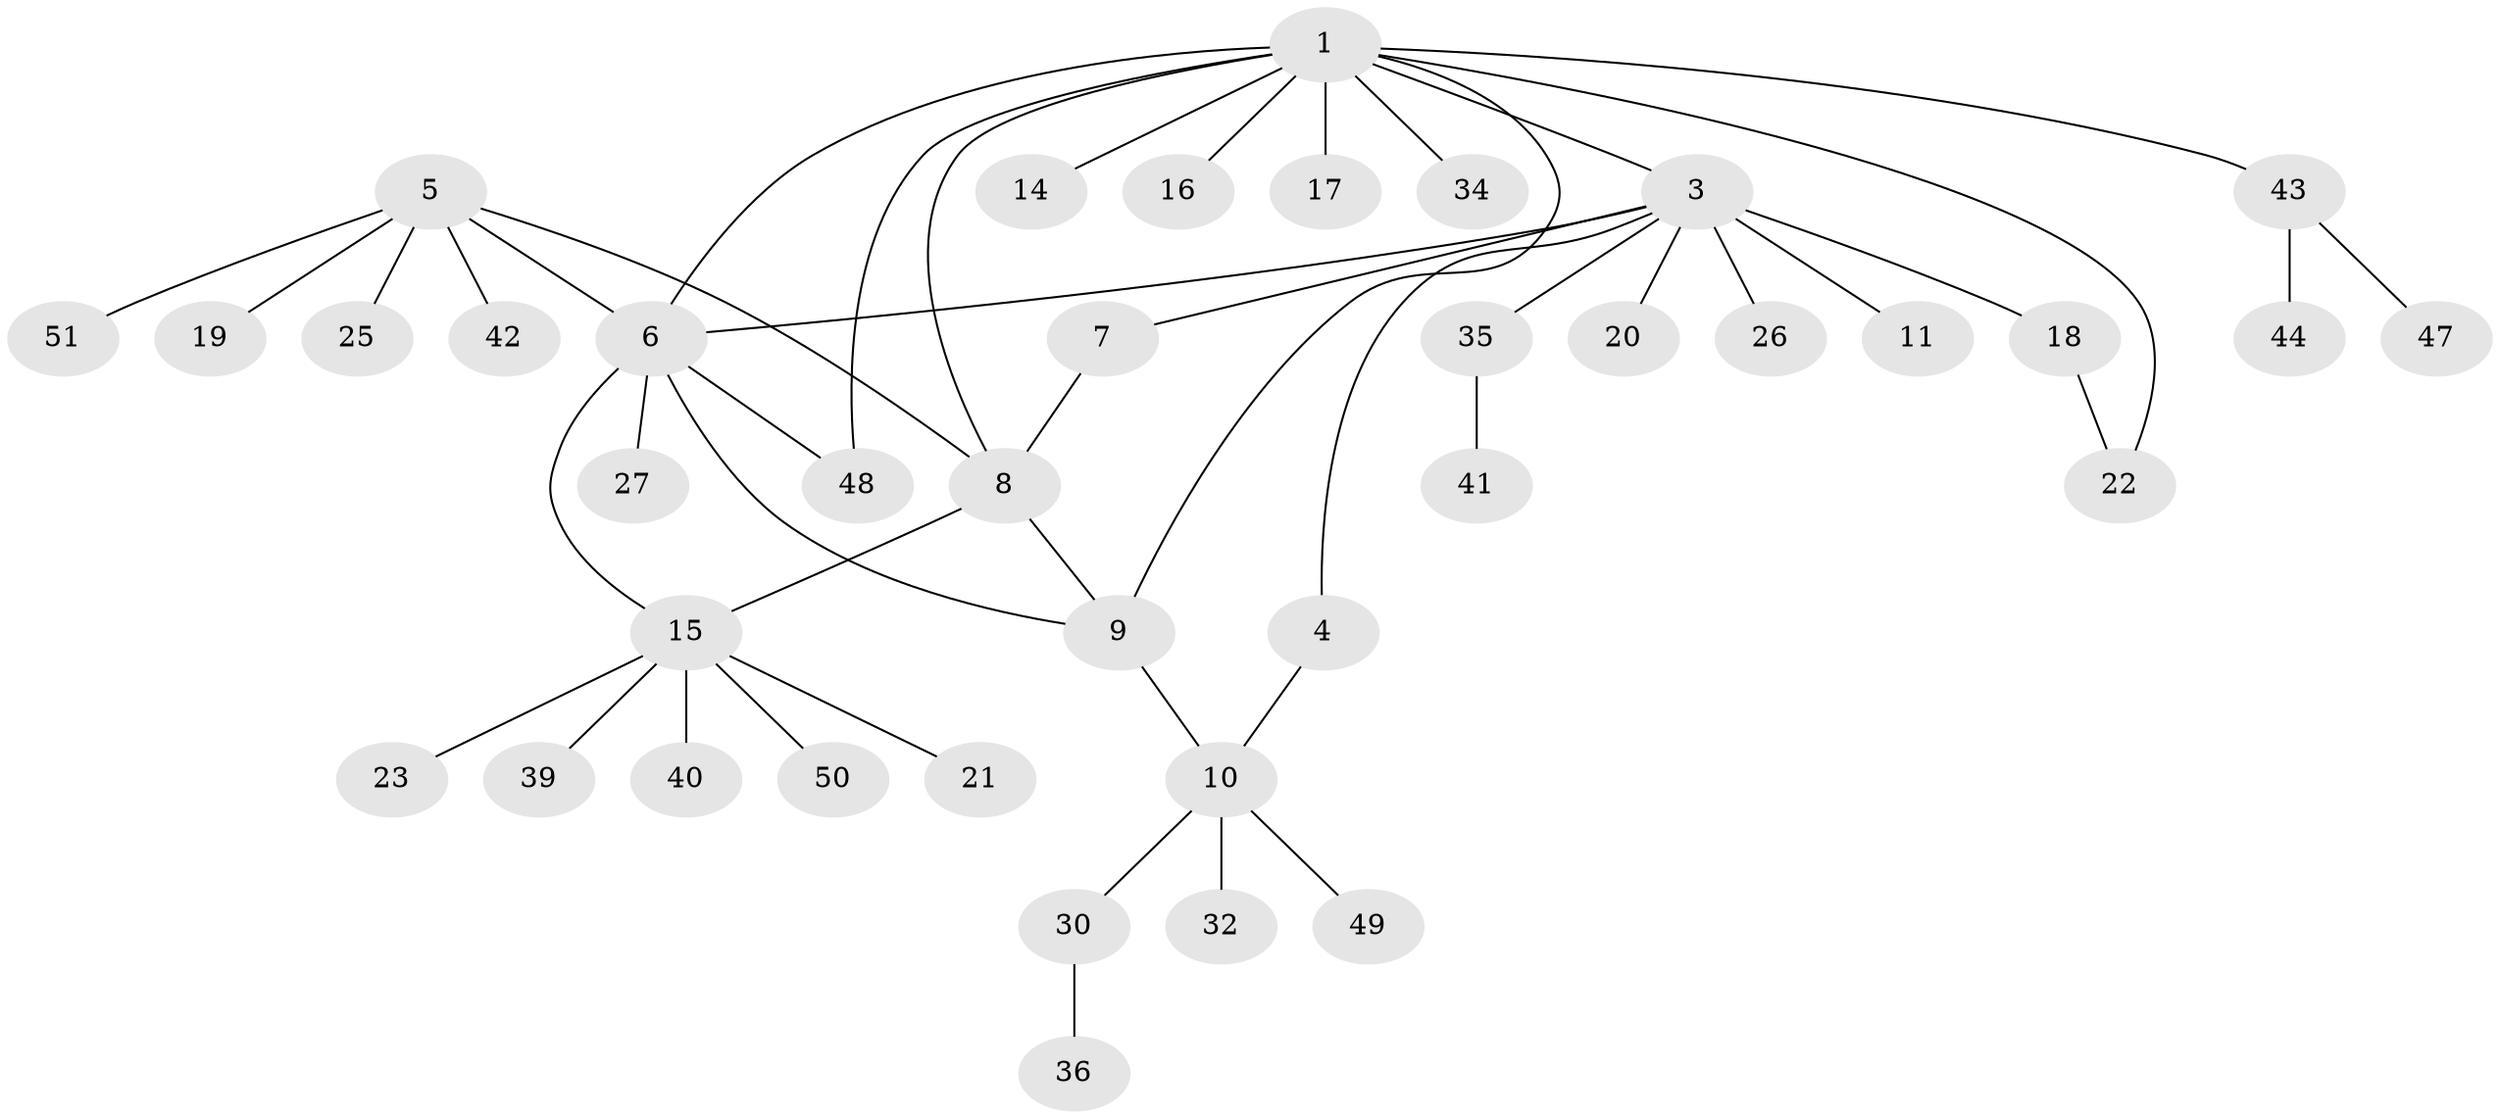 // Generated by graph-tools (version 1.1) at 2025/52/02/27/25 19:52:22]
// undirected, 39 vertices, 47 edges
graph export_dot {
graph [start="1"]
  node [color=gray90,style=filled];
  1 [super="+2"];
  3 [super="+33"];
  4 [super="+28"];
  5 [super="+31"];
  6 [super="+29"];
  7;
  8 [super="+13"];
  9 [super="+12"];
  10 [super="+37"];
  11;
  14;
  15 [super="+24"];
  16;
  17;
  18;
  19;
  20;
  21;
  22 [super="+38"];
  23;
  25;
  26;
  27;
  30;
  32;
  34;
  35;
  36 [super="+46"];
  39;
  40;
  41;
  42;
  43 [super="+45"];
  44;
  47;
  48 [super="+52"];
  49;
  50;
  51;
  1 -- 6;
  1 -- 8;
  1 -- 14;
  1 -- 34;
  1 -- 48;
  1 -- 16;
  1 -- 17;
  1 -- 3;
  1 -- 9;
  1 -- 43;
  1 -- 22;
  3 -- 4;
  3 -- 6;
  3 -- 7;
  3 -- 11;
  3 -- 18;
  3 -- 20;
  3 -- 26;
  3 -- 35;
  4 -- 10;
  5 -- 6;
  5 -- 8;
  5 -- 19;
  5 -- 25;
  5 -- 51;
  5 -- 42;
  6 -- 9;
  6 -- 27;
  6 -- 48;
  6 -- 15;
  7 -- 8;
  8 -- 9;
  8 -- 15;
  9 -- 10;
  10 -- 30;
  10 -- 32;
  10 -- 49;
  15 -- 21;
  15 -- 23;
  15 -- 40;
  15 -- 50;
  15 -- 39;
  18 -- 22;
  30 -- 36;
  35 -- 41;
  43 -- 44;
  43 -- 47;
}
